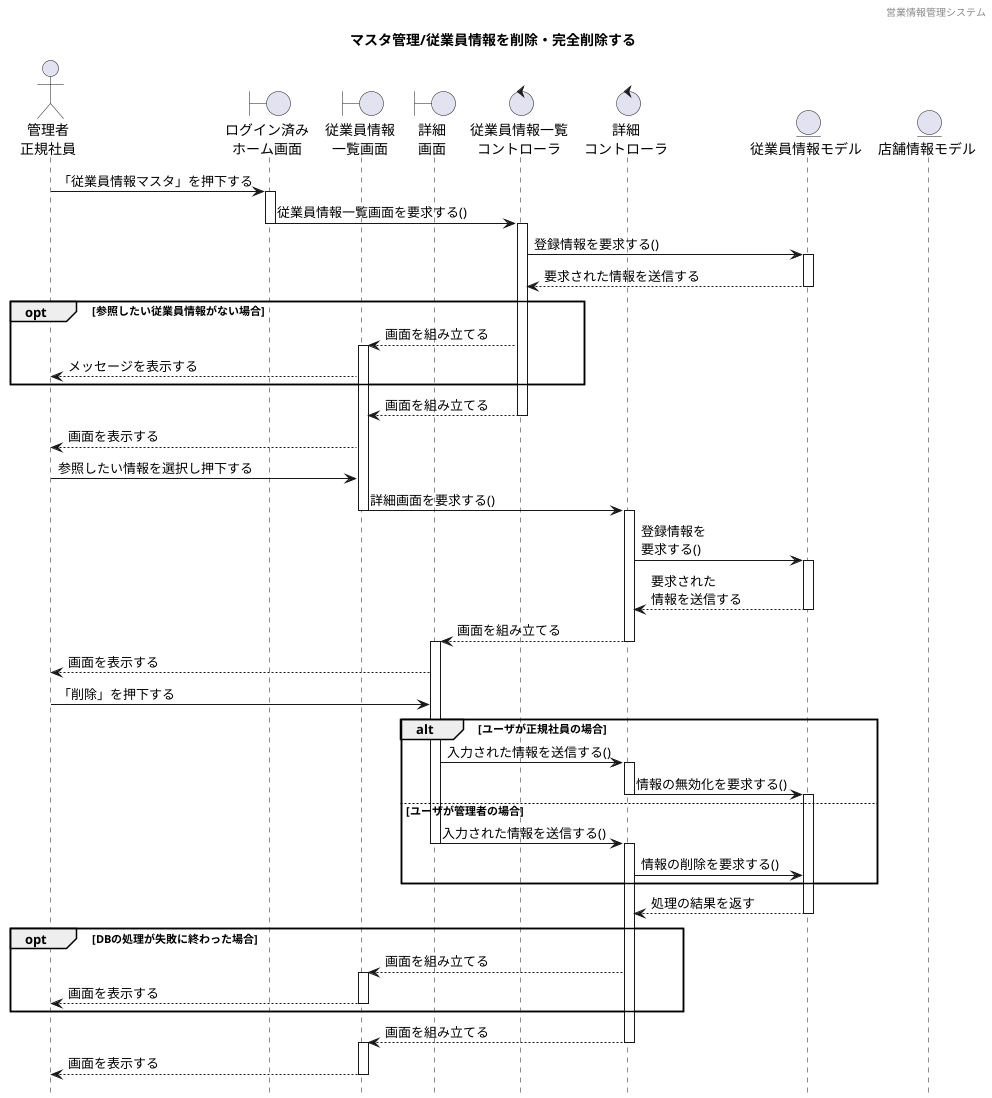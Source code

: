 @startuml ../../images/従業員情報マスタ/従業員情報管理_削除

' 下アイコン除去
hide footbox
' ヘッダー
header 営業情報管理システム
' タイトル
title マスタ管理/従業員情報を削除・完全削除する


' actor "" as 
actor "管理者\n正規社員" as a1

' boundary "" as 
boundary "ログイン済み\nホーム画面" as b1
boundary "従業員情報\n一覧画面" as b2
boundary "詳細\n画面" as b3

' control "" as 
control "従業員情報一覧\nコントローラ" as c1
control "詳細\nコントローラ" as c2

' entity "" as
entity "従業員情報モデル" as e1
entity "店舗情報モデル" as e2


' ログイン済みホーム画面から一覧表示までのシーケンス
a1 -> b1 : 「従業員情報マスタ」を押下する
activate b1
b1 -> c1 : 従業員情報一覧画面を要求する()
deactivate b1
activate c1
c1 -> e1 : 登録情報を要求する()
activate e1
c1 <-- e1 : 要求された情報を送信する
deactivate e1

' 代替フロー
opt 参照したい従業員情報がない場合
b2 <-- c1 : 画面を組み立てる
activate b2
a1 <-- b2 : メッセージを表示する
end

b2 <-- c1 : 画面を組み立てる
deactivate c1

a1 <-- b2 : 画面を表示する
a1 -> b2 : 参照したい情報を選択し押下する
b2 -> c2 : 詳細画面を要求する()
deactivate b2
activate c2
c2 -> e1 : 登録情報を\n要求する()
activate e1
c2 <-- e1 : 要求された\n情報を送信する
deactivate e1
b3 <-- c2 : 画面を組み立てる
deactivate c2
activate b3
a1 <-- b3 : 画面を表示する


a1 -> b3 : 「削除」を押下する
alt ユーザが正規社員の場合
b3 -> c2 : 入力された情報を送信する()
activate c2
c2 -> e1 : 情報の無効化を要求する()
deactivate c2
activate e1
else ユーザが管理者の場合
b3 -> c2 : 入力された情報を送信する()
deactivate b3
activate c2
c2 -> e1 : 情報の削除を要求する()
end
c2 <-- e1 : 処理の結果を返す
deactivate e1
opt DBの処理が失敗に終わった場合
b2 <-- c2 : 画面を組み立てる
activate b2
a1 <-- b2 : 画面を表示する
deactivate b2
end 
b2 <-- c2 : 画面を組み立てる
deactivate c2
activate b2
a1 <-- b2 : 画面を表示する
deactivate b2

@enduml
